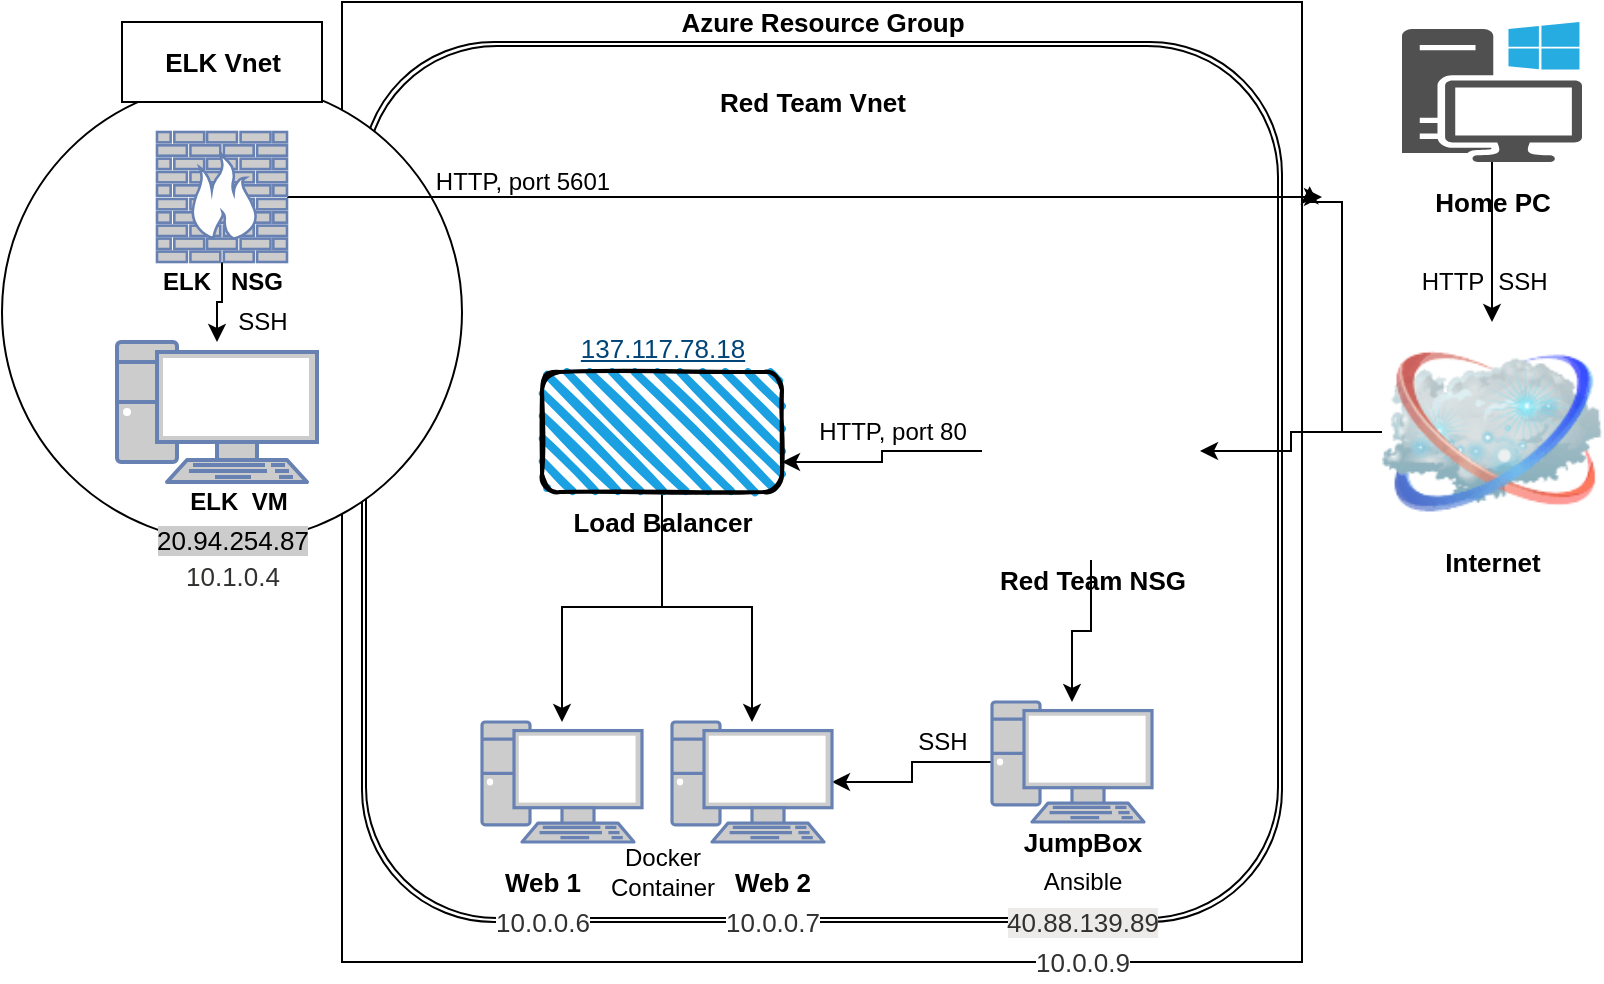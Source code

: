 <mxfile version="15.0.5" type="device"><diagram id="qDKJg_zokB5kbrlUb504" name="Page-1"><mxGraphModel dx="1038" dy="578" grid="1" gridSize="10" guides="1" tooltips="1" connect="1" arrows="1" fold="1" page="1" pageScale="1" pageWidth="850" pageHeight="1100" math="0" shadow="0"><root><mxCell id="0"/><mxCell id="1" parent="0"/><mxCell id="Kss7CxqDwfuanrFo9Xsc-1" value="" style="whiteSpace=wrap;html=1;aspect=fixed;" parent="1" vertex="1"><mxGeometry x="170" y="50" width="480" height="480" as="geometry"/></mxCell><mxCell id="Kss7CxqDwfuanrFo9Xsc-19" value="" style="shape=ext;double=1;rounded=1;whiteSpace=wrap;html=1;fontSize=13;labelBorderColor=none;textOpacity=0;verticalAlign=bottom;" parent="1" vertex="1"><mxGeometry x="180" y="70" width="460" height="440" as="geometry"/></mxCell><mxCell id="Kss7CxqDwfuanrFo9Xsc-2" value="Azure Resource Group&lt;br style=&quot;font-size: 13px;&quot;&gt;" style="text;html=1;resizable=0;autosize=1;align=center;verticalAlign=middle;points=[];fillColor=none;strokeColor=none;rounded=0;fontStyle=1;fontSize=13;" parent="1" vertex="1"><mxGeometry x="330" y="50" width="160" height="20" as="geometry"/></mxCell><mxCell id="MRq8llsKk6sqNu3IVLR4-13" style="edgeStyle=orthogonalEdgeStyle;rounded=0;orthogonalLoop=1;jettySize=auto;html=1;" parent="1" source="Kss7CxqDwfuanrFo9Xsc-3" target="Kss7CxqDwfuanrFo9Xsc-5" edge="1"><mxGeometry relative="1" as="geometry"/></mxCell><mxCell id="Kss7CxqDwfuanrFo9Xsc-3" value="" style="fontColor=#0066CC;verticalAlign=top;verticalLabelPosition=bottom;labelPosition=center;align=center;html=1;outlineConnect=0;fillColor=#CCCCCC;strokeColor=#6881B3;gradientColor=none;gradientDirection=north;strokeWidth=2;shape=mxgraph.networks.pc;fontSize=13;" parent="1" vertex="1"><mxGeometry x="495" y="400" width="80" height="60" as="geometry"/></mxCell><mxCell id="Kss7CxqDwfuanrFo9Xsc-4" value="" style="fontColor=#0066CC;verticalAlign=top;verticalLabelPosition=bottom;labelPosition=center;align=center;html=1;outlineConnect=0;fillColor=#CCCCCC;strokeColor=#6881B3;gradientColor=none;gradientDirection=north;strokeWidth=2;shape=mxgraph.networks.pc;fontSize=13;" parent="1" vertex="1"><mxGeometry x="240" y="410" width="80" height="60" as="geometry"/></mxCell><mxCell id="Kss7CxqDwfuanrFo9Xsc-5" value="" style="fontColor=#0066CC;verticalAlign=top;verticalLabelPosition=bottom;labelPosition=center;align=center;html=1;outlineConnect=0;fillColor=#CCCCCC;strokeColor=#6881B3;gradientColor=none;gradientDirection=north;strokeWidth=2;shape=mxgraph.networks.pc;fontSize=13;" parent="1" vertex="1"><mxGeometry x="335" y="410" width="80" height="60" as="geometry"/></mxCell><mxCell id="Kss7CxqDwfuanrFo9Xsc-6" value="JumpBox&lt;br&gt;" style="text;html=1;resizable=0;autosize=1;align=center;verticalAlign=middle;points=[];fillColor=none;strokeColor=none;rounded=0;fontSize=13;fontStyle=1" parent="1" vertex="1"><mxGeometry x="505" y="460" width="70" height="20" as="geometry"/></mxCell><mxCell id="Kss7CxqDwfuanrFo9Xsc-7" value="Web 1&lt;br&gt;" style="text;html=1;resizable=0;autosize=1;align=center;verticalAlign=middle;points=[];fillColor=none;strokeColor=none;rounded=0;fontSize=13;fontStyle=1" parent="1" vertex="1"><mxGeometry x="245" y="480" width="50" height="20" as="geometry"/></mxCell><mxCell id="Kss7CxqDwfuanrFo9Xsc-8" value="Web 2" style="text;html=1;resizable=0;autosize=1;align=center;verticalAlign=middle;points=[];fillColor=none;strokeColor=none;rounded=0;fontSize=13;fontStyle=1" parent="1" vertex="1"><mxGeometry x="360" y="480" width="50" height="20" as="geometry"/></mxCell><mxCell id="Kss7CxqDwfuanrFo9Xsc-10" value="Red Team Vnet" style="text;html=1;resizable=0;autosize=1;align=center;verticalAlign=middle;points=[];fillColor=none;strokeColor=none;rounded=0;fontSize=13;fontStyle=1" parent="1" vertex="1"><mxGeometry x="350" y="90" width="110" height="20" as="geometry"/></mxCell><mxCell id="MRq8llsKk6sqNu3IVLR4-1" style="edgeStyle=orthogonalEdgeStyle;rounded=0;orthogonalLoop=1;jettySize=auto;html=1;" parent="1" source="Kss7CxqDwfuanrFo9Xsc-11" target="Kss7CxqDwfuanrFo9Xsc-13" edge="1"><mxGeometry relative="1" as="geometry"/></mxCell><mxCell id="Kss7CxqDwfuanrFo9Xsc-11" value="" style="pointerEvents=1;shadow=0;dashed=0;html=1;strokeColor=none;fillColor=#505050;labelPosition=center;verticalLabelPosition=bottom;verticalAlign=top;outlineConnect=0;align=center;shape=mxgraph.office.devices.workstation_pc;fontSize=13;" parent="1" vertex="1"><mxGeometry x="700" y="60" width="90" height="70" as="geometry"/></mxCell><mxCell id="Kss7CxqDwfuanrFo9Xsc-12" value="Home PC&lt;br&gt;" style="text;html=1;resizable=0;autosize=1;align=center;verticalAlign=middle;points=[];fillColor=none;strokeColor=none;rounded=0;fontSize=13;fontStyle=1" parent="1" vertex="1"><mxGeometry x="710" y="140" width="70" height="20" as="geometry"/></mxCell><mxCell id="MRq8llsKk6sqNu3IVLR4-2" style="edgeStyle=orthogonalEdgeStyle;rounded=0;orthogonalLoop=1;jettySize=auto;html=1;" parent="1" source="Kss7CxqDwfuanrFo9Xsc-13" target="Kss7CxqDwfuanrFo9Xsc-15" edge="1"><mxGeometry relative="1" as="geometry"/></mxCell><mxCell id="M-tLab5ZZSHQMKBqgCAa-11" style="edgeStyle=orthogonalEdgeStyle;rounded=0;orthogonalLoop=1;jettySize=auto;html=1;entryX=1.008;entryY=0.192;entryDx=0;entryDy=0;entryPerimeter=0;" edge="1" parent="1" source="Kss7CxqDwfuanrFo9Xsc-13" target="Kss7CxqDwfuanrFo9Xsc-1"><mxGeometry relative="1" as="geometry"><Array as="points"><mxPoint x="670" y="265"/><mxPoint x="670" y="150"/><mxPoint x="654" y="150"/></Array></mxGeometry></mxCell><mxCell id="Kss7CxqDwfuanrFo9Xsc-13" value="" style="image;html=1;image=img/lib/clip_art/networking/Cloud_128x128.png;fontSize=13;" parent="1" vertex="1"><mxGeometry x="690" y="210" width="110" height="110" as="geometry"/></mxCell><mxCell id="Kss7CxqDwfuanrFo9Xsc-14" value="Internet&lt;br&gt;" style="text;html=1;resizable=0;autosize=1;align=center;verticalAlign=middle;points=[];fillColor=none;strokeColor=none;rounded=0;fontSize=13;fontStyle=1" parent="1" vertex="1"><mxGeometry x="715" y="320" width="60" height="20" as="geometry"/></mxCell><mxCell id="MRq8llsKk6sqNu3IVLR4-3" style="edgeStyle=orthogonalEdgeStyle;rounded=0;orthogonalLoop=1;jettySize=auto;html=1;" parent="1" source="Kss7CxqDwfuanrFo9Xsc-15" target="Kss7CxqDwfuanrFo9Xsc-3" edge="1"><mxGeometry relative="1" as="geometry"/></mxCell><mxCell id="MRq8llsKk6sqNu3IVLR4-4" style="edgeStyle=orthogonalEdgeStyle;rounded=0;orthogonalLoop=1;jettySize=auto;html=1;entryX=1;entryY=0.75;entryDx=0;entryDy=0;" parent="1" source="Kss7CxqDwfuanrFo9Xsc-15" target="Kss7CxqDwfuanrFo9Xsc-17" edge="1"><mxGeometry relative="1" as="geometry"/></mxCell><mxCell id="Kss7CxqDwfuanrFo9Xsc-15" value="" style="shape=image;html=1;verticalAlign=top;verticalLabelPosition=bottom;labelBackgroundColor=#ffffff;imageAspect=0;aspect=fixed;image=https://cdn4.iconfinder.com/data/icons/free-glyph-christmas-icons/24/Fireplace-128.png;fontSize=13;" parent="1" vertex="1"><mxGeometry x="490" y="220" width="109" height="109" as="geometry"/></mxCell><mxCell id="Kss7CxqDwfuanrFo9Xsc-16" value="Red Team NSG" style="text;html=1;resizable=0;autosize=1;align=center;verticalAlign=middle;points=[];fillColor=none;strokeColor=none;rounded=0;fontSize=13;fontStyle=1" parent="1" vertex="1"><mxGeometry x="490" y="329" width="110" height="20" as="geometry"/></mxCell><mxCell id="MRq8llsKk6sqNu3IVLR4-6" style="edgeStyle=orthogonalEdgeStyle;rounded=0;orthogonalLoop=1;jettySize=auto;html=1;" parent="1" source="Kss7CxqDwfuanrFo9Xsc-17" target="Kss7CxqDwfuanrFo9Xsc-5" edge="1"><mxGeometry relative="1" as="geometry"/></mxCell><mxCell id="MRq8llsKk6sqNu3IVLR4-7" style="edgeStyle=orthogonalEdgeStyle;rounded=0;orthogonalLoop=1;jettySize=auto;html=1;" parent="1" source="Kss7CxqDwfuanrFo9Xsc-17" target="Kss7CxqDwfuanrFo9Xsc-4" edge="1"><mxGeometry relative="1" as="geometry"/></mxCell><mxCell id="Kss7CxqDwfuanrFo9Xsc-17" value="" style="rounded=1;whiteSpace=wrap;html=1;strokeWidth=2;fillWeight=4;hachureGap=8;hachureAngle=45;fillColor=#1ba1e2;sketch=1;fontSize=13;" parent="1" vertex="1"><mxGeometry x="270" y="235" width="120" height="60" as="geometry"/></mxCell><mxCell id="Kss7CxqDwfuanrFo9Xsc-18" value="Load Balancer&lt;br&gt;" style="text;html=1;resizable=0;autosize=1;align=center;verticalAlign=middle;points=[];fillColor=none;strokeColor=none;rounded=0;fontSize=13;fontStyle=1" parent="1" vertex="1"><mxGeometry x="275" y="300" width="110" height="20" as="geometry"/></mxCell><mxCell id="MRq8llsKk6sqNu3IVLR4-8" value="SSH" style="text;html=1;resizable=0;autosize=1;align=center;verticalAlign=middle;points=[];fillColor=none;strokeColor=none;rounded=0;" parent="1" vertex="1"><mxGeometry x="740" y="180" width="40" height="20" as="geometry"/></mxCell><mxCell id="MRq8llsKk6sqNu3IVLR4-9" value="HTTP" style="text;html=1;resizable=0;autosize=1;align=center;verticalAlign=middle;points=[];fillColor=none;strokeColor=none;rounded=0;" parent="1" vertex="1"><mxGeometry x="700" y="180" width="50" height="20" as="geometry"/></mxCell><mxCell id="MRq8llsKk6sqNu3IVLR4-10" value="HTTP, port 80" style="text;html=1;resizable=0;autosize=1;align=center;verticalAlign=middle;points=[];fillColor=none;strokeColor=none;rounded=0;" parent="1" vertex="1"><mxGeometry x="400" y="255" width="90" height="20" as="geometry"/></mxCell><mxCell id="MRq8llsKk6sqNu3IVLR4-11" value="Ansible&lt;br&gt;" style="text;html=1;resizable=0;autosize=1;align=center;verticalAlign=middle;points=[];fillColor=none;strokeColor=none;rounded=0;" parent="1" vertex="1"><mxGeometry x="515" y="480" width="50" height="20" as="geometry"/></mxCell><mxCell id="MRq8llsKk6sqNu3IVLR4-12" value="Docker&lt;br&gt;Container" style="text;html=1;resizable=0;autosize=1;align=center;verticalAlign=middle;points=[];fillColor=none;strokeColor=none;rounded=0;" parent="1" vertex="1"><mxGeometry x="295" y="470" width="70" height="30" as="geometry"/></mxCell><mxCell id="MRq8llsKk6sqNu3IVLR4-14" value="SSH" style="text;html=1;resizable=0;autosize=1;align=center;verticalAlign=middle;points=[];fillColor=none;strokeColor=none;rounded=0;" parent="1" vertex="1"><mxGeometry x="450" y="410" width="40" height="20" as="geometry"/></mxCell><mxCell id="MRq8llsKk6sqNu3IVLR4-15" value="&lt;span style=&quot;color: rgb(50 , 49 , 48) ; font-family: &amp;#34;az_ea_font&amp;#34; , &amp;#34;segoe ui&amp;#34; , &amp;#34;az_font&amp;#34; , , , &amp;#34;blinkmacsystemfont&amp;#34; , &amp;#34;roboto&amp;#34; , &amp;#34;oxygen&amp;#34; , &amp;#34;ubuntu&amp;#34; , &amp;#34;cantarell&amp;#34; , &amp;#34;open sans&amp;#34; , &amp;#34;helvetica neue&amp;#34; , sans-serif ; font-size: 13px ; text-align: left ; background-color: rgb(237 , 235 , 233)&quot;&gt;40.88.139.89&lt;/span&gt;" style="text;html=1;resizable=0;autosize=1;align=center;verticalAlign=middle;points=[];fillColor=none;strokeColor=none;rounded=0;" parent="1" vertex="1"><mxGeometry x="495" y="500" width="90" height="20" as="geometry"/></mxCell><mxCell id="MRq8llsKk6sqNu3IVLR4-17" value="&lt;span style=&quot;color: rgb(50 , 49 , 48) ; font-family: &amp;#34;az_ea_font&amp;#34; , &amp;#34;segoe ui&amp;#34; , &amp;#34;az_font&amp;#34; , , , &amp;#34;blinkmacsystemfont&amp;#34; , &amp;#34;roboto&amp;#34; , &amp;#34;oxygen&amp;#34; , &amp;#34;ubuntu&amp;#34; , &amp;#34;cantarell&amp;#34; , &amp;#34;open sans&amp;#34; , &amp;#34;helvetica neue&amp;#34; , sans-serif ; font-size: 13px ; background-color: rgb(255 , 255 , 255)&quot;&gt;10.0.0.9&lt;/span&gt;" style="text;html=1;resizable=0;autosize=1;align=center;verticalAlign=middle;points=[];fillColor=none;strokeColor=none;rounded=0;" parent="1" vertex="1"><mxGeometry x="510" y="520" width="60" height="20" as="geometry"/></mxCell><mxCell id="MRq8llsKk6sqNu3IVLR4-18" value="&lt;span style=&quot;color: rgb(50 , 49 , 48) ; font-family: &amp;#34;az_ea_font&amp;#34; , &amp;#34;segoe ui&amp;#34; , &amp;#34;az_font&amp;#34; , , , &amp;#34;blinkmacsystemfont&amp;#34; , &amp;#34;roboto&amp;#34; , &amp;#34;oxygen&amp;#34; , &amp;#34;ubuntu&amp;#34; , &amp;#34;cantarell&amp;#34; , &amp;#34;open sans&amp;#34; , &amp;#34;helvetica neue&amp;#34; , sans-serif ; font-size: 13px ; background-color: rgb(255 , 255 , 255)&quot;&gt;10.0.0.6&lt;/span&gt;" style="text;html=1;resizable=0;autosize=1;align=center;verticalAlign=middle;points=[];fillColor=none;strokeColor=none;rounded=0;" parent="1" vertex="1"><mxGeometry x="240" y="500" width="60" height="20" as="geometry"/></mxCell><mxCell id="MRq8llsKk6sqNu3IVLR4-19" value="&lt;span style=&quot;color: rgb(50 , 49 , 48) ; font-family: &amp;#34;az_ea_font&amp;#34; , &amp;#34;segoe ui&amp;#34; , &amp;#34;az_font&amp;#34; , , , &amp;#34;blinkmacsystemfont&amp;#34; , &amp;#34;roboto&amp;#34; , &amp;#34;oxygen&amp;#34; , &amp;#34;ubuntu&amp;#34; , &amp;#34;cantarell&amp;#34; , &amp;#34;open sans&amp;#34; , &amp;#34;helvetica neue&amp;#34; , sans-serif ; font-size: 13px ; background-color: rgb(255 , 255 , 255)&quot;&gt;10.0.0.7&lt;/span&gt;" style="text;html=1;resizable=0;autosize=1;align=center;verticalAlign=middle;points=[];fillColor=none;strokeColor=none;rounded=0;" parent="1" vertex="1"><mxGeometry x="355" y="500" width="60" height="20" as="geometry"/></mxCell><mxCell id="MRq8llsKk6sqNu3IVLR4-20" value="&lt;a class=&quot;msportalfx-text-primary fxc-essentials-value fxs-portal-text fxs-fxclick&quot; tabindex=&quot;0&quot; title=&quot;137.117.78.18 (LoadBalancerIPadd)&quot; id=&quot;_essentials_127&quot; href=&quot;https://portal.azure.com/#blade/HubsExtension/ResourceMenuBlade/id/%2Fsubscriptions%2F80dcfeae-1093-412e-968d-aa74a8e915c5%2FresourceGroups%2FRed-Team%2Fproviders%2FMicrosoft.Network%2FloadBalancers%2FLoadBalancer/menuid/frontendIpPool&quot; style=&quot;font-size: 13px ; color: rgb(0 , 69 , 120) ; cursor: pointer ; outline-color: rgb(96 , 94 , 92) ; overflow: hidden ; height: 18px ; line-height: 18px ; display: inline-block ; text-overflow: ellipsis ; text-align: left ; max-width: 100% ; padding: 0px ; border: 0px ; font-family: &amp;#34;az_ea_font&amp;#34; , &amp;#34;segoe ui&amp;#34; , &amp;#34;az_font&amp;#34; , , , &amp;#34;blinkmacsystemfont&amp;#34; , &amp;#34;roboto&amp;#34; , &amp;#34;oxygen&amp;#34; , &amp;#34;ubuntu&amp;#34; , &amp;#34;cantarell&amp;#34; , &amp;#34;open sans&amp;#34; , &amp;#34;helvetica neue&amp;#34; , sans-serif ; background-color: rgb(255 , 255 , 255) ; outline-style: none&quot;&gt;137.117.78.18&lt;/a&gt;" style="text;html=1;resizable=0;autosize=1;align=center;verticalAlign=middle;points=[];fillColor=none;strokeColor=none;rounded=0;" parent="1" vertex="1"><mxGeometry x="280" y="210" width="100" height="30" as="geometry"/></mxCell><mxCell id="M-tLab5ZZSHQMKBqgCAa-1" value="" style="ellipse;whiteSpace=wrap;html=1;aspect=fixed;" vertex="1" parent="1"><mxGeometry y="90" width="230" height="230" as="geometry"/></mxCell><mxCell id="M-tLab5ZZSHQMKBqgCAa-12" style="edgeStyle=orthogonalEdgeStyle;rounded=0;orthogonalLoop=1;jettySize=auto;html=1;" edge="1" parent="1" source="M-tLab5ZZSHQMKBqgCAa-3"><mxGeometry relative="1" as="geometry"><mxPoint x="660" y="147.5" as="targetPoint"/></mxGeometry></mxCell><mxCell id="M-tLab5ZZSHQMKBqgCAa-15" style="edgeStyle=orthogonalEdgeStyle;rounded=0;orthogonalLoop=1;jettySize=auto;html=1;" edge="1" parent="1" source="M-tLab5ZZSHQMKBqgCAa-3" target="M-tLab5ZZSHQMKBqgCAa-5"><mxGeometry relative="1" as="geometry"/></mxCell><mxCell id="M-tLab5ZZSHQMKBqgCAa-3" value="" style="fontColor=#0066CC;verticalAlign=top;verticalLabelPosition=bottom;labelPosition=center;align=center;html=1;outlineConnect=0;fillColor=#CCCCCC;strokeColor=#6881B3;gradientColor=none;gradientDirection=north;strokeWidth=2;shape=mxgraph.networks.firewall;" vertex="1" parent="1"><mxGeometry x="77.5" y="115" width="65" height="65" as="geometry"/></mxCell><mxCell id="M-tLab5ZZSHQMKBqgCAa-4" value="&lt;b&gt;ELK&amp;nbsp; &amp;nbsp;NSG&lt;/b&gt;" style="text;html=1;resizable=0;autosize=1;align=center;verticalAlign=middle;points=[];fillColor=none;strokeColor=none;rounded=0;" vertex="1" parent="1"><mxGeometry x="70" y="180" width="80" height="20" as="geometry"/></mxCell><mxCell id="M-tLab5ZZSHQMKBqgCAa-5" value="" style="fontColor=#0066CC;verticalAlign=top;verticalLabelPosition=bottom;labelPosition=center;align=center;html=1;outlineConnect=0;fillColor=#CCCCCC;strokeColor=#6881B3;gradientColor=none;gradientDirection=north;strokeWidth=2;shape=mxgraph.networks.pc;" vertex="1" parent="1"><mxGeometry x="57.5" y="220" width="100" height="70" as="geometry"/></mxCell><mxCell id="M-tLab5ZZSHQMKBqgCAa-6" value="" style="rounded=0;whiteSpace=wrap;html=1;" vertex="1" parent="1"><mxGeometry x="60" y="60" width="100" height="40" as="geometry"/></mxCell><mxCell id="M-tLab5ZZSHQMKBqgCAa-2" value="&lt;b&gt;&lt;font style=&quot;font-size: 13px&quot;&gt;ELK Vnet&lt;/font&gt;&lt;/b&gt;" style="text;html=1;resizable=0;autosize=1;align=center;verticalAlign=middle;points=[];fillColor=none;strokeColor=none;rounded=0;" vertex="1" parent="1"><mxGeometry x="75" y="70" width="70" height="20" as="geometry"/></mxCell><mxCell id="M-tLab5ZZSHQMKBqgCAa-7" value="&lt;br&gt;&lt;span style=&quot;color: rgb(50 , 49 , 48) ; font-family: &amp;#34;az_ea_font&amp;#34; , &amp;#34;segoe ui&amp;#34; , &amp;#34;az_font&amp;#34; , , , &amp;#34;blinkmacsystemfont&amp;#34; , &amp;#34;roboto&amp;#34; , &amp;#34;oxygen&amp;#34; , &amp;#34;ubuntu&amp;#34; , &amp;#34;cantarell&amp;#34; , &amp;#34;open sans&amp;#34; , &amp;#34;helvetica neue&amp;#34; , sans-serif ; font-size: 13px ; background-color: rgb(255 , 255 , 255)&quot;&gt;10.1.0.4&lt;/span&gt;" style="text;html=1;resizable=0;autosize=1;align=center;verticalAlign=middle;points=[];fillColor=none;strokeColor=none;rounded=0;" vertex="1" parent="1"><mxGeometry x="85" y="315" width="60" height="30" as="geometry"/></mxCell><mxCell id="M-tLab5ZZSHQMKBqgCAa-8" value="&lt;font style=&quot;background-color: rgb(204 , 204 , 204) ; font-size: 13px&quot;&gt;20.94.254.87&lt;/font&gt;" style="text;html=1;resizable=0;autosize=1;align=center;verticalAlign=middle;points=[];fillColor=none;strokeColor=none;rounded=0;" vertex="1" parent="1"><mxGeometry x="70" y="309" width="90" height="20" as="geometry"/></mxCell><mxCell id="M-tLab5ZZSHQMKBqgCAa-9" value="&lt;b&gt;ELK&amp;nbsp; VM&lt;/b&gt;" style="text;html=1;resizable=0;autosize=1;align=center;verticalAlign=middle;points=[];fillColor=none;strokeColor=none;rounded=0;" vertex="1" parent="1"><mxGeometry x="87.5" y="290" width="60" height="20" as="geometry"/></mxCell><mxCell id="M-tLab5ZZSHQMKBqgCAa-16" value="SSH" style="text;html=1;resizable=0;autosize=1;align=center;verticalAlign=middle;points=[];fillColor=none;strokeColor=none;rounded=0;" vertex="1" parent="1"><mxGeometry x="110" y="200" width="40" height="20" as="geometry"/></mxCell><mxCell id="M-tLab5ZZSHQMKBqgCAa-17" value="HTTP, port 5601" style="text;html=1;resizable=0;autosize=1;align=center;verticalAlign=middle;points=[];fillColor=none;strokeColor=none;rounded=0;" vertex="1" parent="1"><mxGeometry x="210" y="130" width="100" height="20" as="geometry"/></mxCell></root></mxGraphModel></diagram></mxfile>